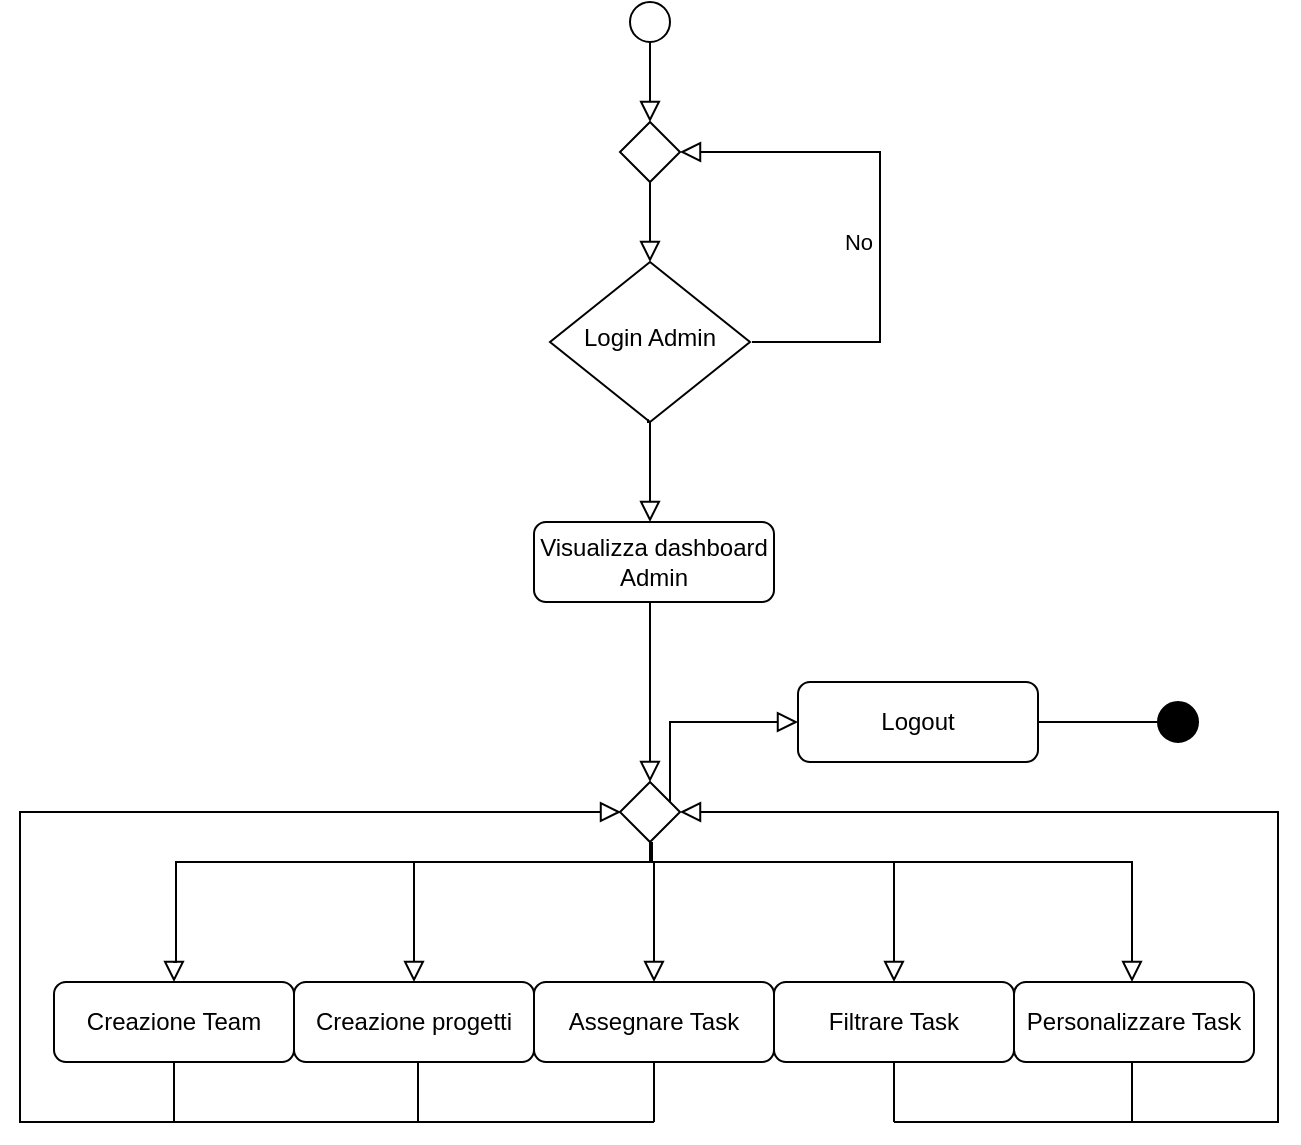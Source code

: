 <mxfile version="26.2.14">
  <diagram id="C5RBs43oDa-KdzZeNtuy" name="Page-1">
    <mxGraphModel dx="1148" dy="546" grid="1" gridSize="10" guides="1" tooltips="1" connect="1" arrows="1" fold="1" page="1" pageScale="1" pageWidth="827" pageHeight="1169" math="0" shadow="0">
      <root>
        <mxCell id="WIyWlLk6GJQsqaUBKTNV-0" />
        <mxCell id="WIyWlLk6GJQsqaUBKTNV-1" parent="WIyWlLk6GJQsqaUBKTNV-0" />
        <mxCell id="WIyWlLk6GJQsqaUBKTNV-3" value="Visualizza dashboard Admin" style="rounded=1;whiteSpace=wrap;html=1;fontSize=12;glass=0;strokeWidth=1;shadow=0;" parent="WIyWlLk6GJQsqaUBKTNV-1" vertex="1">
          <mxGeometry x="378" y="390" width="120" height="40" as="geometry" />
        </mxCell>
        <mxCell id="WIyWlLk6GJQsqaUBKTNV-5" value="No" style="edgeStyle=orthogonalEdgeStyle;rounded=0;html=1;jettySize=auto;orthogonalLoop=1;fontSize=11;endArrow=block;endFill=0;endSize=8;strokeWidth=1;shadow=0;labelBackgroundColor=none;entryX=1;entryY=0.5;entryDx=0;entryDy=0;exitX=1;exitY=0.5;exitDx=0;exitDy=0;" parent="WIyWlLk6GJQsqaUBKTNV-1" edge="1">
          <mxGeometry x="-0.12" y="11" relative="1" as="geometry">
            <mxPoint as="offset" />
            <mxPoint x="451" y="205" as="targetPoint" />
            <Array as="points">
              <mxPoint x="551" y="300" />
              <mxPoint x="551" y="205" />
            </Array>
            <mxPoint x="487" y="300.0" as="sourcePoint" />
          </mxGeometry>
        </mxCell>
        <mxCell id="WIyWlLk6GJQsqaUBKTNV-6" value="Login Admin" style="rhombus;whiteSpace=wrap;html=1;shadow=0;fontFamily=Helvetica;fontSize=12;align=center;strokeWidth=1;spacing=6;spacingTop=-4;" parent="WIyWlLk6GJQsqaUBKTNV-1" vertex="1">
          <mxGeometry x="386" y="260" width="100" height="80" as="geometry" />
        </mxCell>
        <mxCell id="SCx97nsvygvDcEJ_W3Nr-0" value="" style="ellipse;whiteSpace=wrap;html=1;aspect=fixed;" parent="WIyWlLk6GJQsqaUBKTNV-1" vertex="1">
          <mxGeometry x="426" y="130" width="20" height="20" as="geometry" />
        </mxCell>
        <mxCell id="SCx97nsvygvDcEJ_W3Nr-3" value="" style="rounded=0;html=1;jettySize=auto;orthogonalLoop=1;fontSize=11;endArrow=block;endFill=0;endSize=8;strokeWidth=1;shadow=0;labelBackgroundColor=none;edgeStyle=orthogonalEdgeStyle;exitX=0.5;exitY=1;exitDx=0;exitDy=0;" parent="WIyWlLk6GJQsqaUBKTNV-1" source="SCx97nsvygvDcEJ_W3Nr-0" edge="1">
          <mxGeometry relative="1" as="geometry">
            <mxPoint x="446" y="245" as="sourcePoint" />
            <mxPoint x="436" y="190" as="targetPoint" />
          </mxGeometry>
        </mxCell>
        <mxCell id="SCx97nsvygvDcEJ_W3Nr-16" value="" style="rhombus;whiteSpace=wrap;html=1;" parent="WIyWlLk6GJQsqaUBKTNV-1" vertex="1">
          <mxGeometry x="421" y="190" width="30" height="30" as="geometry" />
        </mxCell>
        <mxCell id="SCx97nsvygvDcEJ_W3Nr-18" value="" style="rounded=0;html=1;jettySize=auto;orthogonalLoop=1;fontSize=11;endArrow=block;endFill=0;endSize=8;strokeWidth=1;shadow=0;labelBackgroundColor=none;edgeStyle=orthogonalEdgeStyle;exitX=0.5;exitY=1;exitDx=0;exitDy=0;entryX=0.5;entryY=0;entryDx=0;entryDy=0;" parent="WIyWlLk6GJQsqaUBKTNV-1" source="SCx97nsvygvDcEJ_W3Nr-16" target="WIyWlLk6GJQsqaUBKTNV-6" edge="1">
          <mxGeometry relative="1" as="geometry">
            <mxPoint x="446" y="140" as="sourcePoint" />
            <mxPoint x="320" y="270" as="targetPoint" />
            <Array as="points" />
          </mxGeometry>
        </mxCell>
        <mxCell id="SCx97nsvygvDcEJ_W3Nr-23" value="" style="rounded=0;html=1;jettySize=auto;orthogonalLoop=1;fontSize=11;endArrow=block;endFill=0;endSize=8;strokeWidth=1;shadow=0;labelBackgroundColor=none;edgeStyle=orthogonalEdgeStyle;entryX=0.5;entryY=0;entryDx=0;entryDy=0;exitX=0.49;exitY=0.983;exitDx=0;exitDy=0;exitPerimeter=0;" parent="WIyWlLk6GJQsqaUBKTNV-1" source="WIyWlLk6GJQsqaUBKTNV-6" edge="1">
          <mxGeometry relative="1" as="geometry">
            <mxPoint x="432" y="340" as="sourcePoint" />
            <mxPoint x="436" y="390" as="targetPoint" />
            <Array as="points">
              <mxPoint x="435" y="340" />
              <mxPoint x="436" y="340" />
            </Array>
          </mxGeometry>
        </mxCell>
        <mxCell id="SCx97nsvygvDcEJ_W3Nr-24" value="" style="rounded=0;html=1;jettySize=auto;orthogonalLoop=1;fontSize=11;endArrow=block;endFill=0;endSize=8;strokeWidth=1;shadow=0;labelBackgroundColor=none;edgeStyle=orthogonalEdgeStyle;entryX=0.5;entryY=0;entryDx=0;entryDy=0;exitX=0.5;exitY=1;exitDx=0;exitDy=0;" parent="WIyWlLk6GJQsqaUBKTNV-1" source="SCx97nsvygvDcEJ_W3Nr-21" target="N_SWZn74Nz-Q_obUlbYK-0" edge="1">
          <mxGeometry relative="1" as="geometry">
            <mxPoint x="507" y="490" as="sourcePoint" />
            <mxPoint x="317" y="600" as="targetPoint" />
            <Array as="points">
              <mxPoint x="497" y="560" />
              <mxPoint x="317" y="560" />
            </Array>
          </mxGeometry>
        </mxCell>
        <mxCell id="SCx97nsvygvDcEJ_W3Nr-26" value="" style="rounded=0;html=1;jettySize=auto;orthogonalLoop=1;fontSize=11;endArrow=block;endFill=0;endSize=8;strokeWidth=1;shadow=0;labelBackgroundColor=none;edgeStyle=orthogonalEdgeStyle;exitX=0.5;exitY=1;exitDx=0;exitDy=0;entryX=0.5;entryY=0;entryDx=0;entryDy=0;" parent="WIyWlLk6GJQsqaUBKTNV-1" source="SCx97nsvygvDcEJ_W3Nr-21" target="N_SWZn74Nz-Q_obUlbYK-1" edge="1">
          <mxGeometry relative="1" as="geometry">
            <mxPoint x="507" y="560" as="sourcePoint" />
            <mxPoint x="437" y="600" as="targetPoint" />
            <Array as="points">
              <mxPoint x="497" y="560" />
              <mxPoint x="437" y="560" />
            </Array>
          </mxGeometry>
        </mxCell>
        <mxCell id="SCx97nsvygvDcEJ_W3Nr-27" value="" style="rounded=0;html=1;jettySize=auto;orthogonalLoop=1;fontSize=11;endArrow=block;endFill=0;endSize=8;strokeWidth=1;shadow=0;labelBackgroundColor=none;edgeStyle=orthogonalEdgeStyle;entryX=0.5;entryY=0;entryDx=0;entryDy=0;" parent="WIyWlLk6GJQsqaUBKTNV-1" target="N_SWZn74Nz-Q_obUlbYK-2" edge="1">
          <mxGeometry relative="1" as="geometry">
            <mxPoint x="500" y="560" as="sourcePoint" />
            <mxPoint x="559" y="610" as="targetPoint" />
            <Array as="points">
              <mxPoint x="498" y="560" />
              <mxPoint x="558" y="560" />
            </Array>
          </mxGeometry>
        </mxCell>
        <mxCell id="SCx97nsvygvDcEJ_W3Nr-28" value="" style="rounded=0;html=1;jettySize=auto;orthogonalLoop=1;fontSize=11;endArrow=block;endFill=0;endSize=8;strokeWidth=1;shadow=0;labelBackgroundColor=none;edgeStyle=orthogonalEdgeStyle;exitX=0.5;exitY=1;exitDx=0;exitDy=0;" parent="WIyWlLk6GJQsqaUBKTNV-1" target="N_SWZn74Nz-Q_obUlbYK-5" edge="1">
          <mxGeometry relative="1" as="geometry">
            <mxPoint x="437" y="550" as="sourcePoint" />
            <mxPoint x="679" y="620" as="targetPoint" />
            <Array as="points">
              <mxPoint x="437" y="560" />
              <mxPoint x="677" y="560" />
            </Array>
          </mxGeometry>
        </mxCell>
        <mxCell id="SCx97nsvygvDcEJ_W3Nr-33" value="" style="endArrow=none;html=1;rounded=0;" parent="WIyWlLk6GJQsqaUBKTNV-1" edge="1">
          <mxGeometry width="50" height="50" relative="1" as="geometry">
            <mxPoint x="268" y="690" as="sourcePoint" />
            <mxPoint x="438" y="690" as="targetPoint" />
          </mxGeometry>
        </mxCell>
        <mxCell id="SCx97nsvygvDcEJ_W3Nr-34" value="" style="endArrow=none;html=1;rounded=0;entryX=0.5;entryY=1;entryDx=0;entryDy=0;" parent="WIyWlLk6GJQsqaUBKTNV-1" target="N_SWZn74Nz-Q_obUlbYK-1" edge="1">
          <mxGeometry width="50" height="50" relative="1" as="geometry">
            <mxPoint x="438" y="690" as="sourcePoint" />
            <mxPoint x="438" y="680" as="targetPoint" />
          </mxGeometry>
        </mxCell>
        <mxCell id="SCx97nsvygvDcEJ_W3Nr-35" value="" style="endArrow=none;html=1;rounded=0;" parent="WIyWlLk6GJQsqaUBKTNV-1" edge="1">
          <mxGeometry width="50" height="50" relative="1" as="geometry">
            <mxPoint x="558" y="690" as="sourcePoint" />
            <mxPoint x="678" y="690" as="targetPoint" />
          </mxGeometry>
        </mxCell>
        <mxCell id="SCx97nsvygvDcEJ_W3Nr-36" value="" style="rounded=0;html=1;jettySize=auto;orthogonalLoop=1;fontSize=11;endArrow=block;endFill=0;endSize=8;strokeWidth=1;shadow=0;labelBackgroundColor=none;edgeStyle=orthogonalEdgeStyle;entryX=1;entryY=0.5;entryDx=0;entryDy=0;exitX=0.5;exitY=1;exitDx=0;exitDy=0;" parent="WIyWlLk6GJQsqaUBKTNV-1" target="SCx97nsvygvDcEJ_W3Nr-21" edge="1">
          <mxGeometry relative="1" as="geometry">
            <mxPoint x="677" y="660" as="sourcePoint" />
            <mxPoint x="512" y="535" as="targetPoint" />
            <Array as="points">
              <mxPoint x="677" y="690" />
              <mxPoint x="750" y="690" />
              <mxPoint x="750" y="535" />
            </Array>
          </mxGeometry>
        </mxCell>
        <mxCell id="SCx97nsvygvDcEJ_W3Nr-37" value="" style="endArrow=none;html=1;rounded=0;entryX=0.5;entryY=1;entryDx=0;entryDy=0;" parent="WIyWlLk6GJQsqaUBKTNV-1" target="N_SWZn74Nz-Q_obUlbYK-2" edge="1">
          <mxGeometry width="50" height="50" relative="1" as="geometry">
            <mxPoint x="558" y="690" as="sourcePoint" />
            <mxPoint x="557.9" y="678.72" as="targetPoint" />
          </mxGeometry>
        </mxCell>
        <mxCell id="N_SWZn74Nz-Q_obUlbYK-0" value="Creazione progetti" style="rounded=1;whiteSpace=wrap;html=1;fontSize=12;glass=0;strokeWidth=1;shadow=0;" parent="WIyWlLk6GJQsqaUBKTNV-1" vertex="1">
          <mxGeometry x="258" y="620" width="120" height="40" as="geometry" />
        </mxCell>
        <mxCell id="N_SWZn74Nz-Q_obUlbYK-1" value="Assegnare Task" style="rounded=1;whiteSpace=wrap;html=1;fontSize=12;glass=0;strokeWidth=1;shadow=0;" parent="WIyWlLk6GJQsqaUBKTNV-1" vertex="1">
          <mxGeometry x="378" y="620" width="120" height="40" as="geometry" />
        </mxCell>
        <mxCell id="N_SWZn74Nz-Q_obUlbYK-2" value="Filtrare Task" style="rounded=1;whiteSpace=wrap;html=1;fontSize=12;glass=0;strokeWidth=1;shadow=0;" parent="WIyWlLk6GJQsqaUBKTNV-1" vertex="1">
          <mxGeometry x="498" y="620" width="120" height="40" as="geometry" />
        </mxCell>
        <mxCell id="N_SWZn74Nz-Q_obUlbYK-5" value="Personalizzare Task" style="rounded=1;whiteSpace=wrap;html=1;fontSize=12;glass=0;strokeWidth=1;shadow=0;" parent="WIyWlLk6GJQsqaUBKTNV-1" vertex="1">
          <mxGeometry x="618" y="620" width="120" height="40" as="geometry" />
        </mxCell>
        <mxCell id="-htY1s0rjYqek_ZPAGyf-4" value="Creazione Team" style="rounded=1;whiteSpace=wrap;html=1;fontSize=12;glass=0;strokeWidth=1;shadow=0;" parent="WIyWlLk6GJQsqaUBKTNV-1" vertex="1">
          <mxGeometry x="138" y="620" width="120" height="40" as="geometry" />
        </mxCell>
        <mxCell id="-htY1s0rjYqek_ZPAGyf-5" value="" style="endArrow=none;html=1;rounded=0;entryX=0.5;entryY=1;entryDx=0;entryDy=0;" parent="WIyWlLk6GJQsqaUBKTNV-1" target="-htY1s0rjYqek_ZPAGyf-4" edge="1">
          <mxGeometry width="50" height="50" relative="1" as="geometry">
            <mxPoint x="198" y="690" as="sourcePoint" />
            <mxPoint x="238" y="750" as="targetPoint" />
          </mxGeometry>
        </mxCell>
        <mxCell id="-htY1s0rjYqek_ZPAGyf-6" value="" style="rounded=0;html=1;jettySize=auto;orthogonalLoop=1;fontSize=11;endArrow=block;endFill=0;endSize=8;strokeWidth=1;shadow=0;labelBackgroundColor=none;edgeStyle=orthogonalEdgeStyle;exitX=0.5;exitY=1;exitDx=0;exitDy=0;entryX=0.5;entryY=0;entryDx=0;entryDy=0;" parent="WIyWlLk6GJQsqaUBKTNV-1" target="-htY1s0rjYqek_ZPAGyf-4" edge="1">
          <mxGeometry relative="1" as="geometry">
            <mxPoint x="509" y="560" as="sourcePoint" />
            <mxPoint x="189" y="620" as="targetPoint" />
            <Array as="points">
              <mxPoint x="199" y="560" />
              <mxPoint x="199" y="610" />
              <mxPoint x="198" y="610" />
            </Array>
          </mxGeometry>
        </mxCell>
        <mxCell id="Kjo9jfAfDkjByv6qGiIL-1" value="" style="rounded=0;html=1;jettySize=auto;orthogonalLoop=1;fontSize=11;endArrow=block;endFill=0;endSize=8;strokeWidth=1;shadow=0;labelBackgroundColor=none;edgeStyle=orthogonalEdgeStyle;exitX=0.5;exitY=1;exitDx=0;exitDy=0;" parent="WIyWlLk6GJQsqaUBKTNV-1" source="WIyWlLk6GJQsqaUBKTNV-3" target="SCx97nsvygvDcEJ_W3Nr-21" edge="1">
          <mxGeometry relative="1" as="geometry">
            <mxPoint x="446" y="350" as="sourcePoint" />
            <mxPoint x="446" y="400" as="targetPoint" />
            <Array as="points">
              <mxPoint x="436" y="430" />
            </Array>
          </mxGeometry>
        </mxCell>
        <mxCell id="zyQExw4K-Xbyi_z6gno9-1" value="" style="rounded=0;html=1;jettySize=auto;orthogonalLoop=1;fontSize=11;endArrow=block;endFill=0;endSize=8;strokeWidth=1;shadow=0;labelBackgroundColor=none;edgeStyle=orthogonalEdgeStyle;exitX=0.5;exitY=1;exitDx=0;exitDy=0;entryX=0.017;entryY=0.5;entryDx=0;entryDy=0;entryPerimeter=0;" parent="WIyWlLk6GJQsqaUBKTNV-1" target="SCx97nsvygvDcEJ_W3Nr-21" edge="1">
          <mxGeometry relative="1" as="geometry">
            <mxPoint x="316.49" y="660" as="sourcePoint" />
            <mxPoint x="482.0" y="535" as="targetPoint" />
            <Array as="points">
              <mxPoint x="320" y="660" />
              <mxPoint x="320" y="690" />
              <mxPoint x="121" y="690" />
              <mxPoint x="121" y="535" />
            </Array>
          </mxGeometry>
        </mxCell>
        <mxCell id="SCx97nsvygvDcEJ_W3Nr-21" value="" style="rhombus;whiteSpace=wrap;html=1;" parent="WIyWlLk6GJQsqaUBKTNV-1" vertex="1">
          <mxGeometry x="421" y="520" width="30" height="30" as="geometry" />
        </mxCell>
        <mxCell id="QvFCMBHlCe7MFRZxBxHw-1" value="" style="rounded=0;html=1;jettySize=auto;orthogonalLoop=1;fontSize=11;endArrow=block;endFill=0;endSize=8;strokeWidth=1;shadow=0;labelBackgroundColor=none;edgeStyle=orthogonalEdgeStyle;" edge="1" parent="WIyWlLk6GJQsqaUBKTNV-1" source="SCx97nsvygvDcEJ_W3Nr-21">
          <mxGeometry relative="1" as="geometry">
            <mxPoint x="448" y="440" as="sourcePoint" />
            <mxPoint x="510" y="490" as="targetPoint" />
            <Array as="points">
              <mxPoint x="446" y="490" />
            </Array>
          </mxGeometry>
        </mxCell>
        <mxCell id="QvFCMBHlCe7MFRZxBxHw-2" value="Logout" style="rounded=1;whiteSpace=wrap;html=1;fontSize=12;glass=0;strokeWidth=1;shadow=0;" vertex="1" parent="WIyWlLk6GJQsqaUBKTNV-1">
          <mxGeometry x="510" y="470" width="120" height="40" as="geometry" />
        </mxCell>
        <mxCell id="QvFCMBHlCe7MFRZxBxHw-3" value="" style="endArrow=none;html=1;rounded=0;exitX=1;exitY=0.5;exitDx=0;exitDy=0;" edge="1" parent="WIyWlLk6GJQsqaUBKTNV-1" source="QvFCMBHlCe7MFRZxBxHw-2">
          <mxGeometry width="50" height="50" relative="1" as="geometry">
            <mxPoint x="730" y="490" as="sourcePoint" />
            <mxPoint x="690" y="490" as="targetPoint" />
          </mxGeometry>
        </mxCell>
        <mxCell id="QvFCMBHlCe7MFRZxBxHw-4" value="" style="ellipse;whiteSpace=wrap;html=1;aspect=fixed;fillColor=#000000;" vertex="1" parent="WIyWlLk6GJQsqaUBKTNV-1">
          <mxGeometry x="690" y="480" width="20" height="20" as="geometry" />
        </mxCell>
      </root>
    </mxGraphModel>
  </diagram>
</mxfile>
